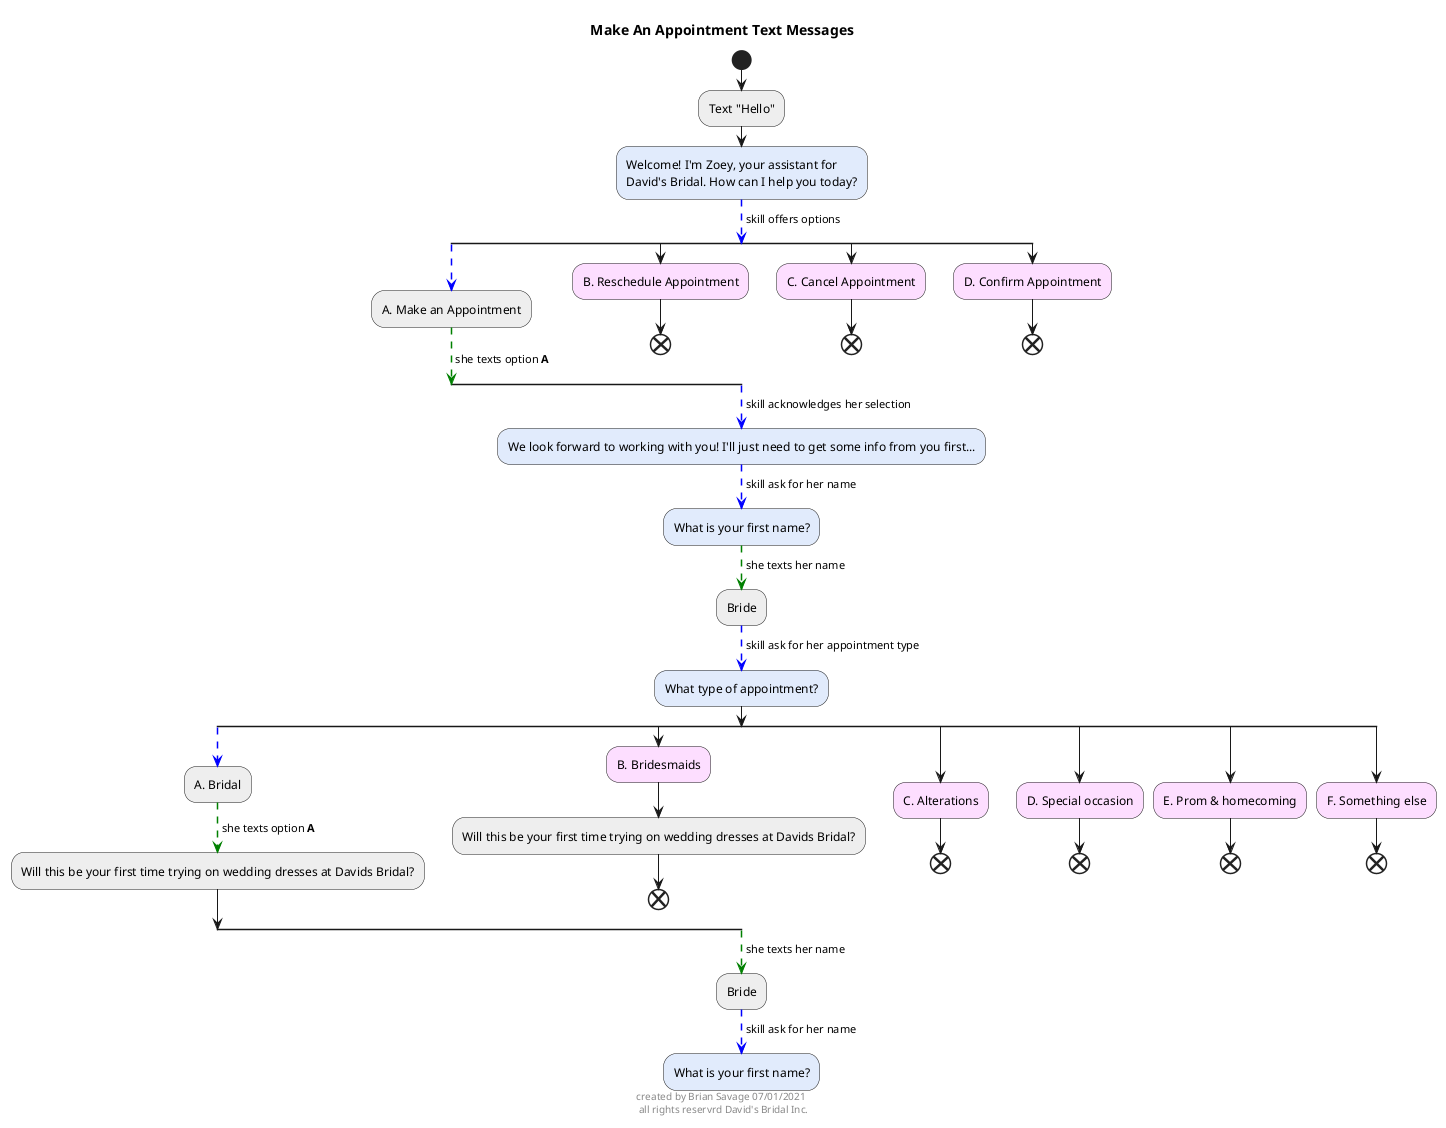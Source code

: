 @startuml

skinparam sequence {
    ActivityBarColor #black
}

footer created by Brian Savage 07/01/2021 \n all rights reservrd David's Bridal Inc.

title Make An Appointment Text Messages

start

#eeeeee:Text "Hello";
#e1ebfc:Welcome! I'm Zoey, your assistant for
David's Bridal. How can I help you today?;
-[#Blue,dashed]-> skill offers options;

split
    -[#blue,dashed]->;
    #eeeeee:A. Make an Appointment;
    -[#green,dashed]-> she texts option <b>A;
split again
    #fddeff:B. Reschedule Appointment;
    end
split again
    #fddeff:C. Cancel Appointment;
    end
split again
    #fddeff:D. Confirm Appointment;
    end
end split

-[#blue,dashed]-> skill acknowledges her selection;
#e1ebfc:We look forward to working with you! I'll just need to get some info from you first...;

-[#blue,dashed]-> skill ask for her name;
#e1ebfc:What is your first name?;

-[#green,dashed]-> she texts her name;
#eeeeee:Bride;

-[#blue,dashed]-> skill ask for her appointment type;
#e1ebfc:What type of appointment?;

split
    -[#blue,dashed]->;
    #eeeeee:A. Bridal;
    -[#green,dashed]-> she texts option <b>A;
    #eeeeee:Will this be your first time trying on wedding dresses at Davids Bridal?;

split again
    #fddeff:B. Bridesmaids;
    #eeeeee:Will this be your first time trying on wedding dresses at Davids Bridal?;
    end
split again
    #fddeff:C. Alterations;
    end
split again
    #fddeff:D. Special occasion;
    end
split again
    #fddeff:E. Prom & homecoming;
    end
split again
    #fddeff:F. Something else;
    end
end split

-[#green,dashed]-> she texts her name;
#eeeeee:Bride;

-[#blue,dashed]-> skill ask for her name;
#e1ebfc:What is your first name?;

@enduml